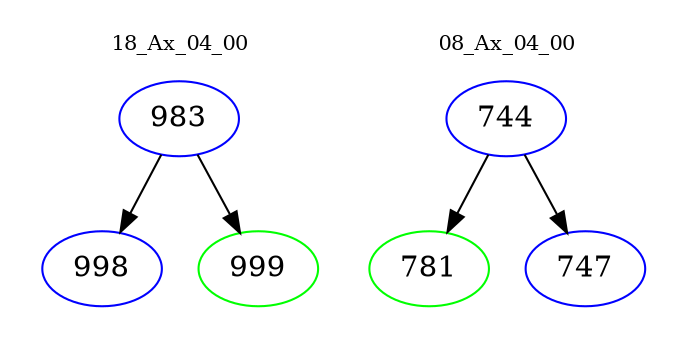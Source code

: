 digraph{
subgraph cluster_0 {
color = white
label = "18_Ax_04_00";
fontsize=10;
T0_983 [label="983", color="blue"]
T0_983 -> T0_998 [color="black"]
T0_998 [label="998", color="blue"]
T0_983 -> T0_999 [color="black"]
T0_999 [label="999", color="green"]
}
subgraph cluster_1 {
color = white
label = "08_Ax_04_00";
fontsize=10;
T1_744 [label="744", color="blue"]
T1_744 -> T1_781 [color="black"]
T1_781 [label="781", color="green"]
T1_744 -> T1_747 [color="black"]
T1_747 [label="747", color="blue"]
}
}
